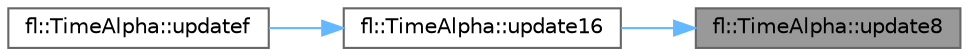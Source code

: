 digraph "fl::TimeAlpha::update8"
{
 // INTERACTIVE_SVG=YES
 // LATEX_PDF_SIZE
  bgcolor="transparent";
  edge [fontname=Helvetica,fontsize=10,labelfontname=Helvetica,labelfontsize=10];
  node [fontname=Helvetica,fontsize=10,shape=box,height=0.2,width=0.4];
  rankdir="RL";
  Node1 [id="Node000001",label="fl::TimeAlpha::update8",height=0.2,width=0.4,color="gray40", fillcolor="grey60", style="filled", fontcolor="black",tooltip=" "];
  Node1 -> Node2 [id="edge1_Node000001_Node000002",dir="back",color="steelblue1",style="solid",tooltip=" "];
  Node2 [id="Node000002",label="fl::TimeAlpha::update16",height=0.2,width=0.4,color="grey40", fillcolor="white", style="filled",URL="$d2/d4a/classfl_1_1_time_alpha_ad86bb9fec13571534c3d0e9066be4332.html#ad86bb9fec13571534c3d0e9066be4332",tooltip=" "];
  Node2 -> Node3 [id="edge2_Node000002_Node000003",dir="back",color="steelblue1",style="solid",tooltip=" "];
  Node3 [id="Node000003",label="fl::TimeAlpha::updatef",height=0.2,width=0.4,color="grey40", fillcolor="white", style="filled",URL="$d2/d4a/classfl_1_1_time_alpha_a4d97cc1caf9502eb2a1793ec031f8946.html#a4d97cc1caf9502eb2a1793ec031f8946",tooltip=" "];
}
